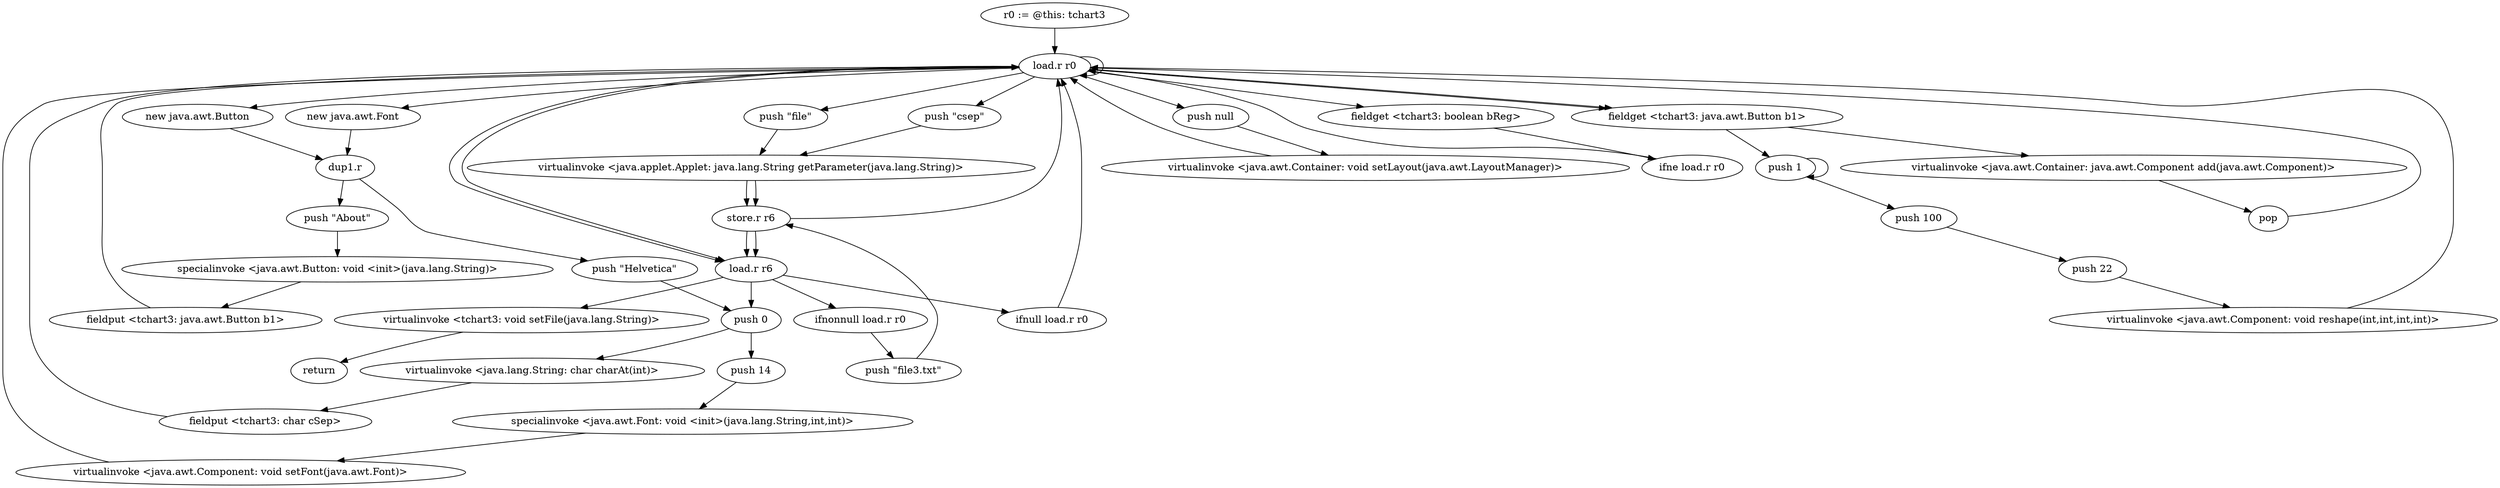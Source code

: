 digraph "" {
    "r0 := @this: tchart3"
    "load.r r0"
    "r0 := @this: tchart3"->"load.r r0";
    "new java.awt.Font"
    "load.r r0"->"new java.awt.Font";
    "dup1.r"
    "new java.awt.Font"->"dup1.r";
    "push \"Helvetica\""
    "dup1.r"->"push \"Helvetica\"";
    "push 0"
    "push \"Helvetica\""->"push 0";
    "push 14"
    "push 0"->"push 14";
    "specialinvoke <java.awt.Font: void <init>(java.lang.String,int,int)>"
    "push 14"->"specialinvoke <java.awt.Font: void <init>(java.lang.String,int,int)>";
    "virtualinvoke <java.awt.Component: void setFont(java.awt.Font)>"
    "specialinvoke <java.awt.Font: void <init>(java.lang.String,int,int)>"->"virtualinvoke <java.awt.Component: void setFont(java.awt.Font)>";
    "virtualinvoke <java.awt.Component: void setFont(java.awt.Font)>"->"load.r r0";
    "push null"
    "load.r r0"->"push null";
    "virtualinvoke <java.awt.Container: void setLayout(java.awt.LayoutManager)>"
    "push null"->"virtualinvoke <java.awt.Container: void setLayout(java.awt.LayoutManager)>";
    "virtualinvoke <java.awt.Container: void setLayout(java.awt.LayoutManager)>"->"load.r r0";
    "push \"csep\""
    "load.r r0"->"push \"csep\"";
    "virtualinvoke <java.applet.Applet: java.lang.String getParameter(java.lang.String)>"
    "push \"csep\""->"virtualinvoke <java.applet.Applet: java.lang.String getParameter(java.lang.String)>";
    "store.r r6"
    "virtualinvoke <java.applet.Applet: java.lang.String getParameter(java.lang.String)>"->"store.r r6";
    "load.r r6"
    "store.r r6"->"load.r r6";
    "ifnull load.r r0"
    "load.r r6"->"ifnull load.r r0";
    "ifnull load.r r0"->"load.r r0";
    "load.r r0"->"load.r r6";
    "load.r r6"->"push 0";
    "virtualinvoke <java.lang.String: char charAt(int)>"
    "push 0"->"virtualinvoke <java.lang.String: char charAt(int)>";
    "fieldput <tchart3: char cSep>"
    "virtualinvoke <java.lang.String: char charAt(int)>"->"fieldput <tchart3: char cSep>";
    "fieldput <tchart3: char cSep>"->"load.r r0";
    "push \"file\""
    "load.r r0"->"push \"file\"";
    "push \"file\""->"virtualinvoke <java.applet.Applet: java.lang.String getParameter(java.lang.String)>";
    "virtualinvoke <java.applet.Applet: java.lang.String getParameter(java.lang.String)>"->"store.r r6";
    "store.r r6"->"load.r r6";
    "ifnonnull load.r r0"
    "load.r r6"->"ifnonnull load.r r0";
    "push \"file3.txt\""
    "ifnonnull load.r r0"->"push \"file3.txt\"";
    "push \"file3.txt\""->"store.r r6";
    "store.r r6"->"load.r r0";
    "fieldget <tchart3: boolean bReg>"
    "load.r r0"->"fieldget <tchart3: boolean bReg>";
    "ifne load.r r0"
    "fieldget <tchart3: boolean bReg>"->"ifne load.r r0";
    "ifne load.r r0"->"load.r r0";
    "new java.awt.Button"
    "load.r r0"->"new java.awt.Button";
    "new java.awt.Button"->"dup1.r";
    "push \"About\""
    "dup1.r"->"push \"About\"";
    "specialinvoke <java.awt.Button: void <init>(java.lang.String)>"
    "push \"About\""->"specialinvoke <java.awt.Button: void <init>(java.lang.String)>";
    "fieldput <tchart3: java.awt.Button b1>"
    "specialinvoke <java.awt.Button: void <init>(java.lang.String)>"->"fieldput <tchart3: java.awt.Button b1>";
    "fieldput <tchart3: java.awt.Button b1>"->"load.r r0";
    "load.r r0"->"load.r r0";
    "fieldget <tchart3: java.awt.Button b1>"
    "load.r r0"->"fieldget <tchart3: java.awt.Button b1>";
    "virtualinvoke <java.awt.Container: java.awt.Component add(java.awt.Component)>"
    "fieldget <tchart3: java.awt.Button b1>"->"virtualinvoke <java.awt.Container: java.awt.Component add(java.awt.Component)>";
    "pop"
    "virtualinvoke <java.awt.Container: java.awt.Component add(java.awt.Component)>"->"pop";
    "pop"->"load.r r0";
    "load.r r0"->"fieldget <tchart3: java.awt.Button b1>";
    "push 1"
    "fieldget <tchart3: java.awt.Button b1>"->"push 1";
    "push 1"->"push 1";
    "push 100"
    "push 1"->"push 100";
    "push 22"
    "push 100"->"push 22";
    "virtualinvoke <java.awt.Component: void reshape(int,int,int,int)>"
    "push 22"->"virtualinvoke <java.awt.Component: void reshape(int,int,int,int)>";
    "virtualinvoke <java.awt.Component: void reshape(int,int,int,int)>"->"load.r r0";
    "load.r r0"->"load.r r6";
    "virtualinvoke <tchart3: void setFile(java.lang.String)>"
    "load.r r6"->"virtualinvoke <tchart3: void setFile(java.lang.String)>";
    "return"
    "virtualinvoke <tchart3: void setFile(java.lang.String)>"->"return";
}
